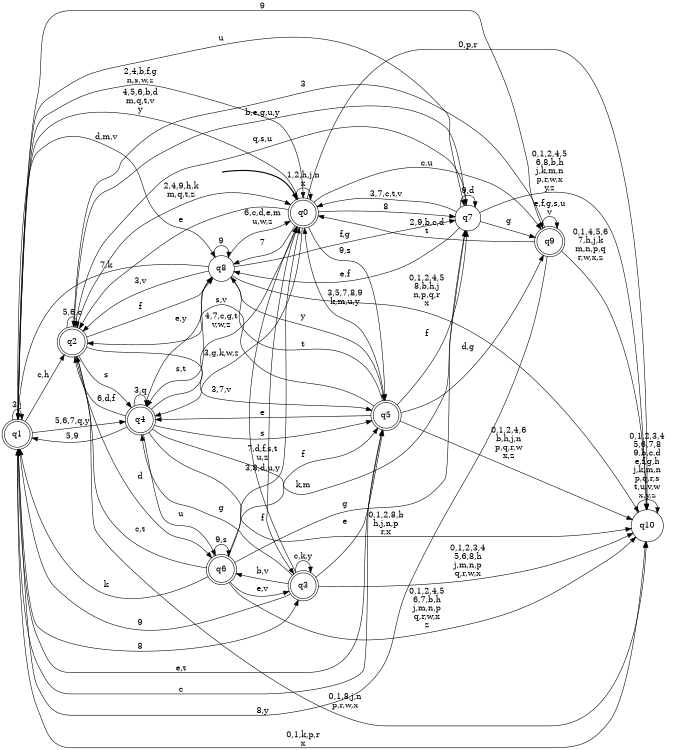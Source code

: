 digraph BlueStar {
__start0 [style = invis, shape = none, label = "", width = 0, height = 0];

rankdir=LR;
size="8,5";

s0 [style="rounded,filled", color="black", fillcolor="white" shape="doublecircle", label="q0"];
s1 [style="rounded,filled", color="black", fillcolor="white" shape="doublecircle", label="q1"];
s2 [style="rounded,filled", color="black", fillcolor="white" shape="doublecircle", label="q2"];
s3 [style="rounded,filled", color="black", fillcolor="white" shape="doublecircle", label="q3"];
s4 [style="rounded,filled", color="black", fillcolor="white" shape="doublecircle", label="q4"];
s5 [style="rounded,filled", color="black", fillcolor="white" shape="doublecircle", label="q5"];
s6 [style="rounded,filled", color="black", fillcolor="white" shape="doublecircle", label="q6"];
s7 [style="filled", color="black", fillcolor="white" shape="circle", label="q7"];
s8 [style="filled", color="black", fillcolor="white" shape="circle", label="q8"];
s9 [style="rounded,filled", color="black", fillcolor="white" shape="doublecircle", label="q9"];
s10 [style="filled", color="black", fillcolor="white" shape="circle", label="q10"];
subgraph cluster_main { 
	graph [pad=".75", ranksep="0.15", nodesep="0.15"];
	 style=invis; 
	__start0 -> s0 [penwidth=2];
}
s0 -> s0 [label="1,2,h,j,n\nx"];
s0 -> s1 [label="4,5,6,b,d\nm,q,t,v\ny"];
s0 -> s2 [label="e"];
s0 -> s3 [label="f"];
s0 -> s4 [label="3,g,k,w,z"];
s0 -> s5 [label="9,s"];
s0 -> s7 [label="8"];
s0 -> s8 [label="7"];
s0 -> s9 [label="c,u"];
s0 -> s10 [label="0,p,r"];
s1 -> s0 [label="2,4,b,f,g\nn,s,w,z"];
s1 -> s1 [label="3,j"];
s1 -> s2 [label="c,h"];
s1 -> s3 [label="8"];
s1 -> s4 [label="5,6,7,q,y"];
s1 -> s5 [label="e,t"];
s1 -> s7 [label="u"];
s1 -> s8 [label="d,m,v"];
s1 -> s9 [label="9"];
s1 -> s10 [label="0,1,k,p,r\nx"];
s2 -> s0 [label="2,4,9,h,k\nm,q,t,z"];
s2 -> s2 [label="5,6,c"];
s2 -> s4 [label="s"];
s2 -> s5 [label="3,7,v"];
s2 -> s6 [label="d"];
s2 -> s7 [label="b,e,g,u,y"];
s2 -> s8 [label="f"];
s2 -> s10 [label="0,1,8,j,n\np,r,w,x"];
s3 -> s0 [label="7,d,f,s,t\nu,z"];
s3 -> s1 [label="9"];
s3 -> s3 [label="c,k,y"];
s3 -> s4 [label="g"];
s3 -> s5 [label="e"];
s3 -> s6 [label="b,v"];
s3 -> s10 [label="0,1,2,3,4\n5,6,8,h\nj,m,n,p\nq,r,w,x"];
s4 -> s0 [label="4,7,c,g,t\nv,w,z"];
s4 -> s1 [label="5,9"];
s4 -> s2 [label="6,d,f"];
s4 -> s4 [label="3,q"];
s4 -> s5 [label="s"];
s4 -> s6 [label="u"];
s4 -> s7 [label="k,m"];
s4 -> s8 [label="e,y"];
s4 -> s10 [label="0,1,2,8,b\nh,j,n,p\nr,x"];
s5 -> s0 [label="3,5,7,8,9\nk,m,u,y"];
s5 -> s1 [label="c"];
s5 -> s2 [label="s,v"];
s5 -> s4 [label="e"];
s5 -> s7 [label="f"];
s5 -> s8 [label="t"];
s5 -> s9 [label="d,g"];
s5 -> s10 [label="0,1,2,4,6\nb,h,j,n\np,q,r,w\nx,z"];
s6 -> s0 [label="3,8,d,u,y"];
s6 -> s1 [label="k"];
s6 -> s2 [label="c,t"];
s6 -> s3 [label="e,v"];
s6 -> s5 [label="f"];
s6 -> s6 [label="9,s"];
s6 -> s7 [label="g"];
s6 -> s10 [label="0,1,2,4,5\n6,7,b,h\nj,m,n,p\nq,r,w,x\nz"];
s7 -> s0 [label="3,7,c,t,v"];
s7 -> s2 [label="q,s,u"];
s7 -> s7 [label="9,d"];
s7 -> s8 [label="e,f"];
s7 -> s9 [label="g"];
s7 -> s10 [label="0,1,2,4,5\n6,8,b,h\nj,k,m,n\np,r,w,x\ny,z"];
s8 -> s0 [label="6,c,d,e,m\nu,w,z"];
s8 -> s1 [label="7,k"];
s8 -> s2 [label="3,v"];
s8 -> s4 [label="s,t"];
s8 -> s5 [label="y"];
s8 -> s7 [label="f,g"];
s8 -> s8 [label="9"];
s8 -> s10 [label="0,1,2,4,5\n8,b,h,j\nn,p,q,r\nx"];
s9 -> s0 [label="2,9,b,c,d\nt"];
s9 -> s1 [label="8,y"];
s9 -> s2 [label="3"];
s9 -> s9 [label="e,f,g,s,u\nv"];
s9 -> s10 [label="0,1,4,5,6\n7,h,j,k\nm,n,p,q\nr,w,x,z"];
s10 -> s10 [label="0,1,2,3,4\n5,6,7,8\n9,b,c,d\ne,f,g,h\nj,k,m,n\np,q,r,s\nt,u,v,w\nx,y,z"];

}